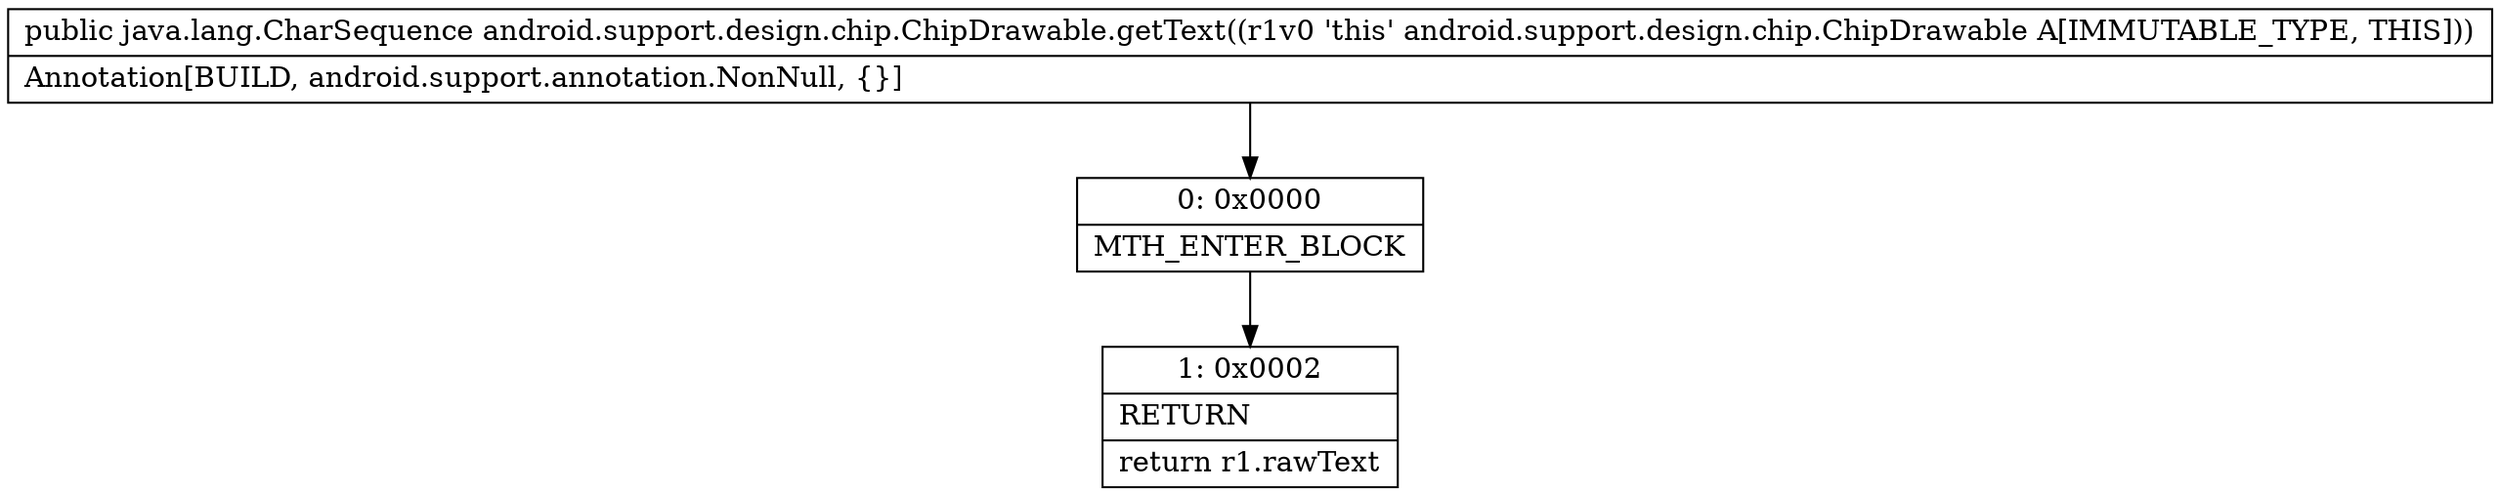 digraph "CFG forandroid.support.design.chip.ChipDrawable.getText()Ljava\/lang\/CharSequence;" {
Node_0 [shape=record,label="{0\:\ 0x0000|MTH_ENTER_BLOCK\l}"];
Node_1 [shape=record,label="{1\:\ 0x0002|RETURN\l|return r1.rawText\l}"];
MethodNode[shape=record,label="{public java.lang.CharSequence android.support.design.chip.ChipDrawable.getText((r1v0 'this' android.support.design.chip.ChipDrawable A[IMMUTABLE_TYPE, THIS]))  | Annotation[BUILD, android.support.annotation.NonNull, \{\}]\l}"];
MethodNode -> Node_0;
Node_0 -> Node_1;
}

